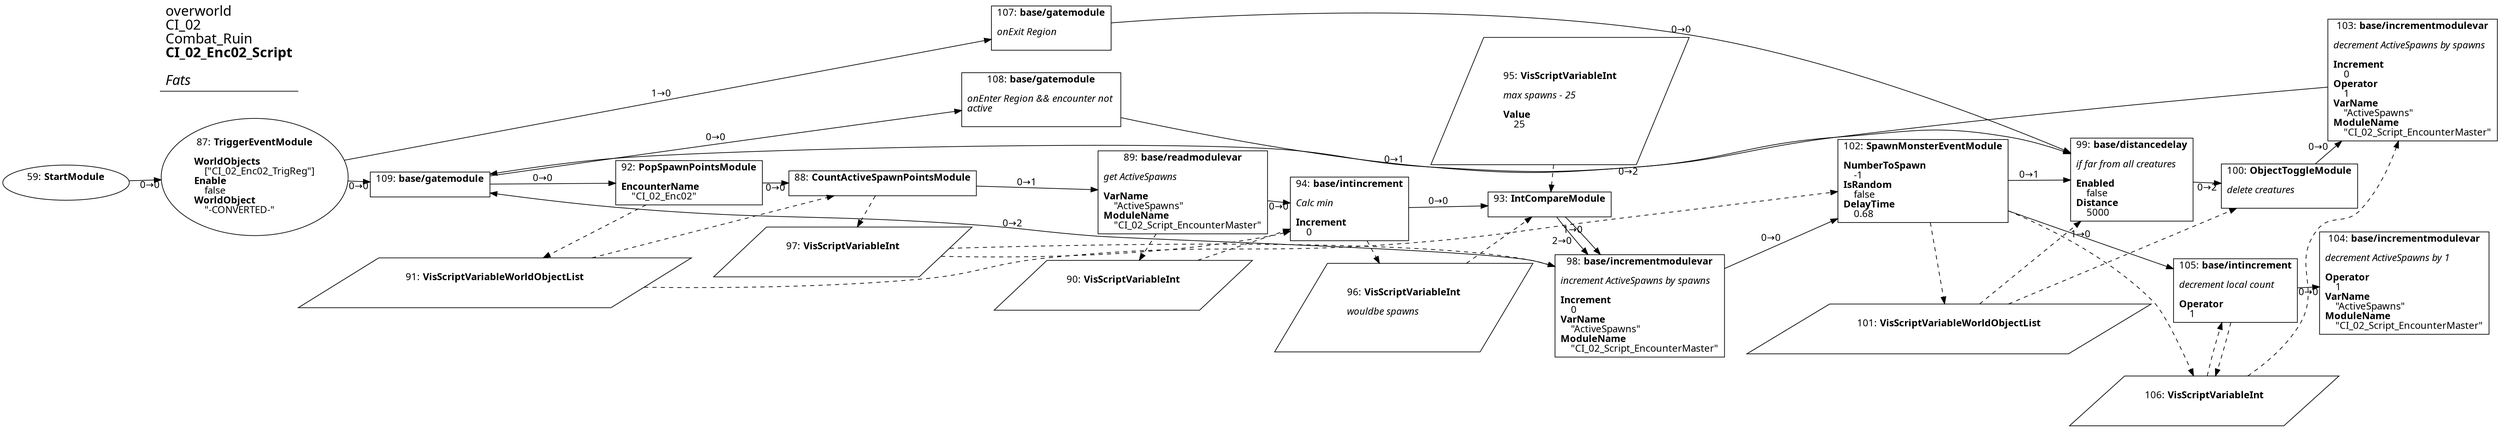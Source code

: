 digraph {
    layout = fdp;
    overlap = prism;
    sep = "+16";
    splines = spline;

    node [ shape = box ];

    graph [ fontname = "Segoe UI" ];
    node [ fontname = "Segoe UI" ];
    edge [ fontname = "Segoe UI" ];

    59 [ label = <59: <b>StartModule</b><br/><br/>> ];
    59 [ shape = oval ]
    59 [ pos = "-1.194,2.137!" ];
    59 -> 87 [ label = "0→0" ];

    87 [ label = <87: <b>TriggerEventModule</b><br/><br/><b>WorldObjects</b><br align="left"/>    [&quot;CI_02_Enc02_TrigReg&quot;]<br align="left"/><b>Enable</b><br align="left"/>    false<br align="left"/><b>WorldObject</b><br align="left"/>    &quot;-CONVERTED-&quot;<br align="left"/>> ];
    87 [ shape = oval ]
    87 [ pos = "-1.0170001,2.137!" ];
    87 -> 107 [ label = "1→0" ];
    87 -> 109 [ label = "0→0" ];

    88 [ label = <88: <b>CountActiveSpawnPointsModule</b><br/><br/>> ];
    88 [ pos = "-0.32500002,2.138!" ];
    88 -> 89 [ label = "0→1" ];
    91 -> 88 [ style = dashed ];
    88 -> 97 [ style = dashed ];

    89 [ label = <89: <b>base/readmodulevar</b><br/><br/><i>get ActiveSpawns<br align="left"/></i><br align="left"/><b>VarName</b><br align="left"/>    &quot;ActiveSpawns&quot;<br align="left"/><b>ModuleName</b><br align="left"/>    &quot;CI_02_Script_EncounterMaster&quot;<br align="left"/>> ];
    89 [ pos = "-0.053000003,2.1390002!" ];
    89 -> 94 [ label = "0→0" ];
    89 -> 90 [ style = dashed ];

    90 [ label = <90: <b>VisScriptVariableInt</b><br/><br/>> ];
    90 [ shape = parallelogram ]
    90 [ pos = "-0.052,2.0070002!" ];

    91 [ label = <91: <b>VisScriptVariableWorldObjectList</b><br/><br/>> ];
    91 [ shape = parallelogram ]
    91 [ pos = "-0.555,2.0080001!" ];

    92 [ label = <92: <b>PopSpawnPointsModule</b><br/><br/><b>EncounterName</b><br align="left"/>    &quot;CI_02_Enc02&quot;<br align="left"/>> ];
    92 [ pos = "-0.55600005,2.137!" ];
    92 -> 88 [ label = "0→0" ];
    92 -> 91 [ style = dashed ];

    93 [ label = <93: <b>IntCompareModule</b><br/><br/>> ];
    93 [ pos = "0.39900002,2.1390002!" ];
    93 -> 98 [ label = "1→0" ];
    93 -> 98 [ label = "2→0" ];
    95 -> 93 [ style = dashed ];
    96 -> 93 [ style = dashed ];

    94 [ label = <94: <b>base/intincrement</b><br/><br/><i>Calc min<br align="left"/></i><br align="left"/><b>Increment</b><br align="left"/>    0<br align="left"/>> ];
    94 [ pos = "0.19100001,2.1390002!" ];
    94 -> 93 [ label = "0→0" ];
    94 -> 96 [ style = dashed ];
    97 -> 94 [ style = dashed ];
    90 -> 94 [ style = dashed ];

    95 [ label = <95: <b>VisScriptVariableInt</b><br/><br/><i>max spawns - 25<br align="left"/></i><br align="left"/><b>Value</b><br align="left"/>    25<br align="left"/>> ];
    95 [ shape = parallelogram ]
    95 [ pos = "0.395,2.196!" ];

    96 [ label = <96: <b>VisScriptVariableInt</b><br/><br/><i>wouldbe spawns<br align="left"/></i><br align="left"/>> ];
    96 [ shape = parallelogram ]
    96 [ pos = "0.19500001,1.9930001!" ];

    97 [ label = <97: <b>VisScriptVariableInt</b><br/><br/>> ];
    97 [ shape = parallelogram ]
    97 [ pos = "-0.31500003,2.0340002!" ];

    98 [ label = <98: <b>base/incrementmodulevar</b><br/><br/><i>increment ActiveSpawns by spawns<br align="left"/></i><br align="left"/><b>Increment</b><br align="left"/>    0<br align="left"/><b>VarName</b><br align="left"/>    &quot;ActiveSpawns&quot;<br align="left"/><b>ModuleName</b><br align="left"/>    &quot;CI_02_Script_EncounterMaster&quot;<br align="left"/>> ];
    98 [ pos = "0.58100003,1.9490001!" ];
    98 -> 102 [ label = "0→0" ];
    98 -> 109 [ label = "0→2" ];
    97 -> 98 [ style = dashed ];

    99 [ label = <99: <b>base/distancedelay</b><br/><br/><i>if far from all creatures<br align="left"/></i><br align="left"/><b>Enabled</b><br align="left"/>    false<br align="left"/><b>Distance</b><br align="left"/>    5000<br align="left"/>> ];
    99 [ pos = "1.1190001,2.1450002!" ];
    99 -> 100 [ label = "0→2" ];
    101 -> 99 [ style = dashed ];

    100 [ label = <100: <b>ObjectToggleModule</b><br/><br/><i>delete creatures<br align="left"/></i><br align="left"/>> ];
    100 [ pos = "1.317,2.1360002!" ];
    100 -> 103 [ label = "0→0" ];
    101 -> 100 [ style = dashed ];

    101 [ label = <101: <b>VisScriptVariableWorldObjectList</b><br/><br/>> ];
    101 [ shape = parallelogram ]
    101 [ pos = "0.84400004,1.9100001!" ];

    102 [ label = <102: <b>SpawnMonsterEventModule</b><br/><br/><b>NumberToSpawn</b><br align="left"/>    -1<br align="left"/><b>IsRandom</b><br align="left"/>    false<br align="left"/><b>DelayTime</b><br align="left"/>    0.68<br align="left"/>> ];
    102 [ pos = "0.84200007,2.14!" ];
    102 -> 99 [ label = "0→1" ];
    102 -> 105 [ label = "1→0" ];
    102 -> 101 [ style = dashed ];
    102 -> 106 [ style = dashed ];
    91 -> 102 [ style = dashed ];

    103 [ label = <103: <b>base/incrementmodulevar</b><br/><br/><i>decrement ActiveSpawns by spawns<br align="left"/></i><br align="left"/><b>Increment</b><br align="left"/>    0<br align="left"/><b>Operator</b><br align="left"/>    1<br align="left"/><b>VarName</b><br align="left"/>    &quot;ActiveSpawns&quot;<br align="left"/><b>ModuleName</b><br align="left"/>    &quot;CI_02_Script_EncounterMaster&quot;<br align="left"/>> ];
    103 [ pos = "1.539,2.321!" ];
    103 -> 109 [ label = "0→1" ];
    106 -> 103 [ style = dashed ];

    104 [ label = <104: <b>base/incrementmodulevar</b><br/><br/><i>decrement ActiveSpawns by 1<br align="left"/></i><br align="left"/><b>Operator</b><br align="left"/>    1<br align="left"/><b>VarName</b><br align="left"/>    &quot;ActiveSpawns&quot;<br align="left"/><b>ModuleName</b><br align="left"/>    &quot;CI_02_Script_EncounterMaster&quot;<br align="left"/>> ];
    104 [ pos = "1.3490001,1.914!" ];

    105 [ label = <105: <b>base/intincrement</b><br/><br/><i>decrement local count<br align="left"/></i><br align="left"/><b>Operator</b><br align="left"/>    1<br align="left"/>> ];
    105 [ pos = "1.131,1.9130001!" ];
    105 -> 104 [ label = "0→0" ];
    106 -> 105 [ style = dashed ];
    105 -> 106 [ style = dashed ];

    106 [ label = <106: <b>VisScriptVariableInt</b><br/><br/>> ];
    106 [ shape = parallelogram ]
    106 [ pos = "1.054,1.7650001!" ];

    107 [ label = <107: <b>base/gatemodule</b><br/><br/><i>onExit Region<br align="left"/></i><br align="left"/>> ];
    107 [ pos = "-0.535,2.569!" ];
    107 -> 99 [ label = "0→0" ];

    108 [ label = <108: <b>base/gatemodule</b><br/><br/><i>onEnter Region &amp;&amp; encounter not <br align="left"/>active<br align="left"/></i><br align="left"/>> ];
    108 [ pos = "-0.53400004,2.4080002!" ];
    108 -> 99 [ label = "0→2" ];

    109 [ label = <109: <b>base/gatemodule</b><br/><br/>> ];
    109 [ pos = "-0.758,2.1360002!" ];
    109 -> 108 [ label = "0→0" ];
    109 -> 92 [ label = "0→0" ];

    title [ pos = "-1.195,2.5700002!" ];
    title [ shape = underline ];
    title [ label = <<font point-size="20">overworld<br align="left"/>CI_02<br align="left"/>Combat_Ruin<br align="left"/><b>CI_02_Enc02_Script</b><br align="left"/><br/><i>Fats</i><br align="left"/></font>> ];
}
